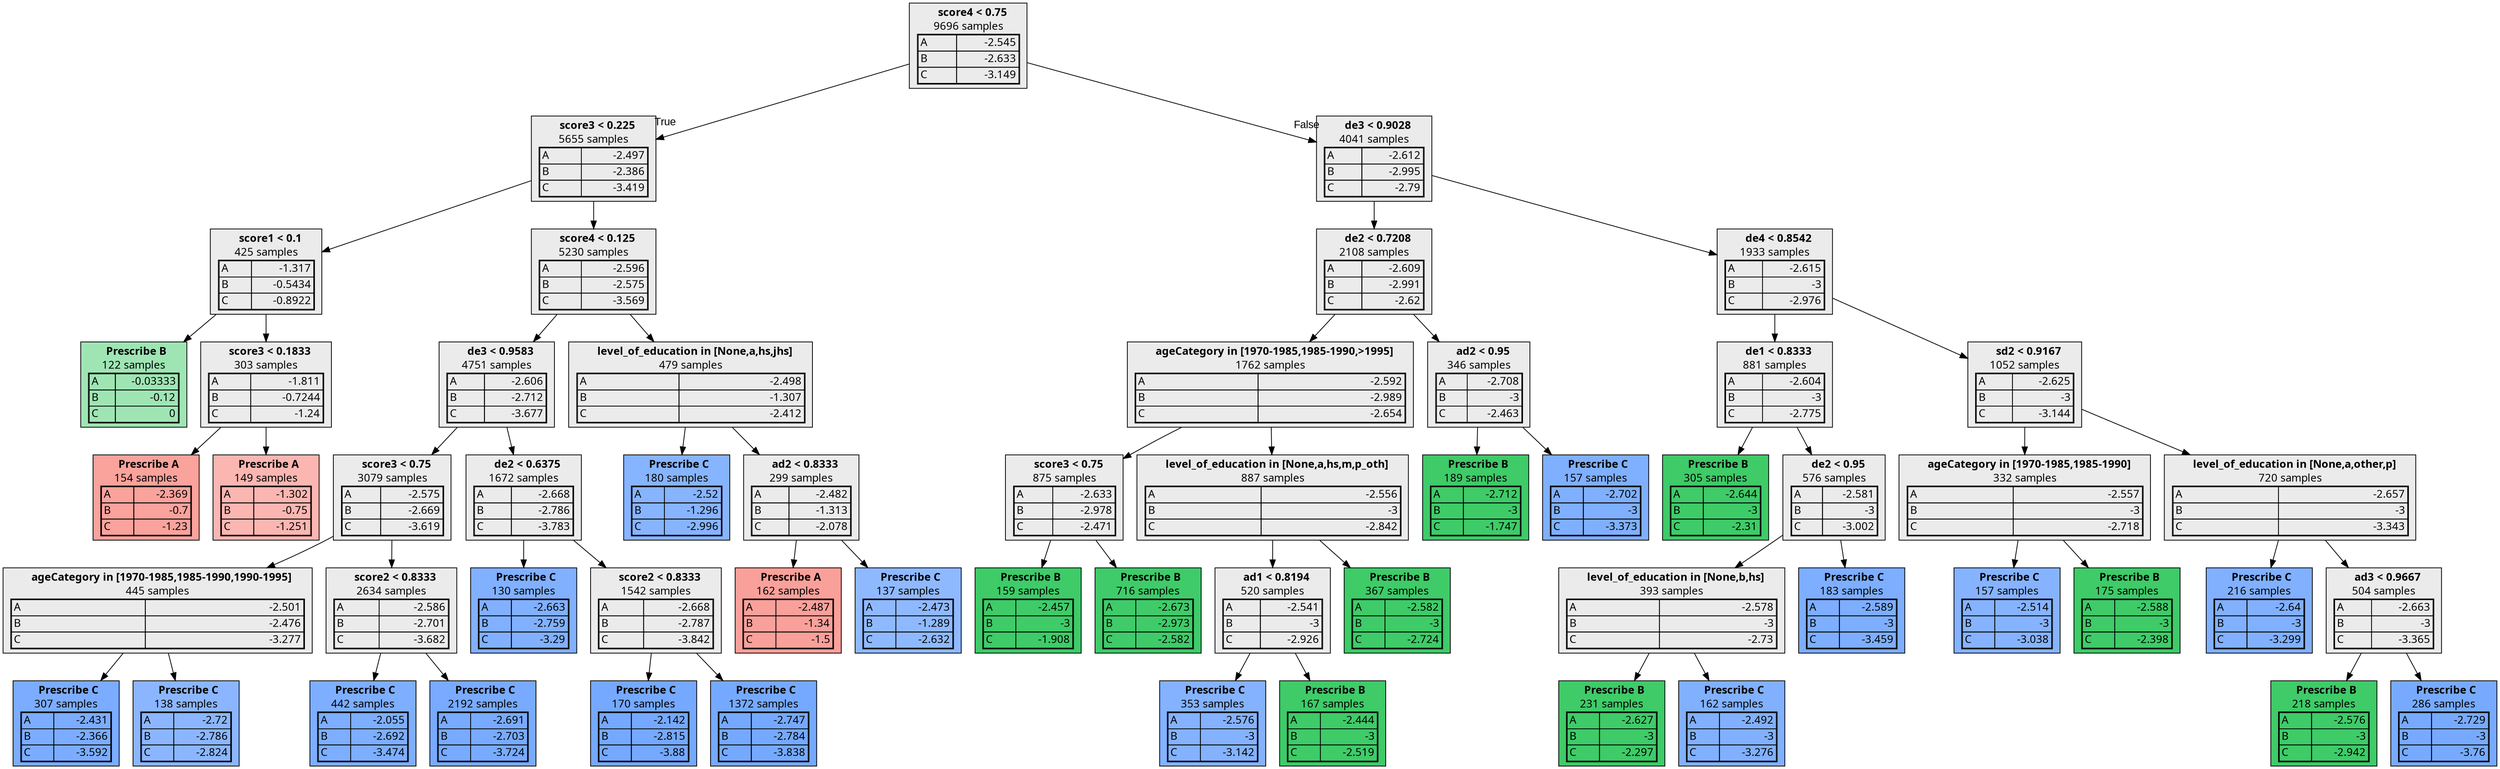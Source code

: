 digraph {
    1 [label=<  <TABLE BORDER="0" CELLPADDING="0">
      <TR>
    <TD>
      <B> score4 &lt; 0.75</B>
    </TD>
  </TR>

    <TR>
      <TD>9696 samples</TD>
    </TR>
    <TR>
  <TD>
    <TABLE CELLSPACING="0">
      
        <TR >
    <TD ALIGN="LEFT">A</TD>
    <TD ALIGN="RIGHT">-2.545</TD>
  </TR>
  <TR >
    <TD ALIGN="LEFT">B</TD>
    <TD ALIGN="RIGHT">-2.633</TD>
  </TR>
  <TR class="highlighted">
    <TD ALIGN="LEFT">C</TD>
    <TD ALIGN="RIGHT">-3.149</TD>
  </TR>

    </TABLE>
  </TD>
</TR>

  </TABLE>
>,fillcolor="#EBEBEB",shape=box,fontname="bold arial",style="filled"];
    1 -> 2 [labeldistance=2.5, labelangle=45, headlabel="True",fontname="arial"];
    1 -> 27 [labeldistance=2.5, labelangle=-45, headlabel="False",fontname="arial"];
    2 [label=<  <TABLE BORDER="0" CELLPADDING="0">
      <TR>
    <TD>
      <B> score3 &lt; 0.225</B>
    </TD>
  </TR>

    <TR>
      <TD>5655 samples</TD>
    </TR>
    <TR>
  <TD>
    <TABLE CELLSPACING="0">
      
        <TR >
    <TD ALIGN="LEFT">A</TD>
    <TD ALIGN="RIGHT">-2.497</TD>
  </TR>
  <TR >
    <TD ALIGN="LEFT">B</TD>
    <TD ALIGN="RIGHT">-2.386</TD>
  </TR>
  <TR class="highlighted">
    <TD ALIGN="LEFT">C</TD>
    <TD ALIGN="RIGHT">-3.419</TD>
  </TR>

    </TABLE>
  </TD>
</TR>

  </TABLE>
>,fillcolor="#EBEBEB",shape=box,fontname="bold arial",style="filled"];
    2 -> 3;
    2 -> 8;
    3 [label=<  <TABLE BORDER="0" CELLPADDING="0">
      <TR>
    <TD>
      <B> score1 &lt; 0.1</B>
    </TD>
  </TR>

    <TR>
      <TD>425 samples</TD>
    </TR>
    <TR>
  <TD>
    <TABLE CELLSPACING="0">
      
        <TR class="highlighted">
    <TD ALIGN="LEFT">A</TD>
    <TD ALIGN="RIGHT">-1.317</TD>
  </TR>
  <TR >
    <TD ALIGN="LEFT">B</TD>
    <TD ALIGN="RIGHT">-0.5434</TD>
  </TR>
  <TR >
    <TD ALIGN="LEFT">C</TD>
    <TD ALIGN="RIGHT">-0.8922</TD>
  </TR>

    </TABLE>
  </TD>
</TR>

  </TABLE>
>,fillcolor="#EBEBEB",shape=box,fontname="bold arial",style="filled"];
    3 -> 4;
    3 -> 5;
    4 [label=<  <TABLE BORDER="0" CELLPADDING="0">
      <TR>
    <TD>
      <B>Prescribe B</B>
    </TD>
  </TR>

    <TR>
      <TD>122 samples</TD>
    </TR>
    <TR>
  <TD>
    <TABLE CELLSPACING="0">
      
        <TR >
    <TD ALIGN="LEFT">A</TD>
    <TD ALIGN="RIGHT">-0.03333</TD>
  </TR>
  <TR class="highlighted">
    <TD ALIGN="LEFT">B</TD>
    <TD ALIGN="RIGHT">-0.12</TD>
  </TR>
  <TR >
    <TD ALIGN="LEFT">C</TD>
    <TD ALIGN="RIGHT">0</TD>
  </TR>

    </TABLE>
  </TD>
</TR>

  </TABLE>
>,fillcolor="#00BA3860",shape=box,fontname="bold arial",style="filled",color=black];
    5 [label=<  <TABLE BORDER="0" CELLPADDING="0">
      <TR>
    <TD>
      <B> score3 &lt; 0.1833</B>
    </TD>
  </TR>

    <TR>
      <TD>303 samples</TD>
    </TR>
    <TR>
  <TD>
    <TABLE CELLSPACING="0">
      
        <TR class="highlighted">
    <TD ALIGN="LEFT">A</TD>
    <TD ALIGN="RIGHT">-1.811</TD>
  </TR>
  <TR >
    <TD ALIGN="LEFT">B</TD>
    <TD ALIGN="RIGHT">-0.7244</TD>
  </TR>
  <TR >
    <TD ALIGN="LEFT">C</TD>
    <TD ALIGN="RIGHT">-1.24</TD>
  </TR>

    </TABLE>
  </TD>
</TR>

  </TABLE>
>,fillcolor="#EBEBEB",shape=box,fontname="bold arial",style="filled"];
    5 -> 6;
    5 -> 7;
    6 [label=<  <TABLE BORDER="0" CELLPADDING="0">
      <TR>
    <TD>
      <B>Prescribe A</B>
    </TD>
  </TR>

    <TR>
      <TD>154 samples</TD>
    </TR>
    <TR>
  <TD>
    <TABLE CELLSPACING="0">
      
        <TR class="highlighted">
    <TD ALIGN="LEFT">A</TD>
    <TD ALIGN="RIGHT">-2.369</TD>
  </TR>
  <TR >
    <TD ALIGN="LEFT">B</TD>
    <TD ALIGN="RIGHT">-0.7</TD>
  </TR>
  <TR >
    <TD ALIGN="LEFT">C</TD>
    <TD ALIGN="RIGHT">-1.23</TD>
  </TR>

    </TABLE>
  </TD>
</TR>

  </TABLE>
>,fillcolor="#F8766Dac",shape=box,fontname="bold arial",style="filled",color=black];
    7 [label=<  <TABLE BORDER="0" CELLPADDING="0">
      <TR>
    <TD>
      <B>Prescribe A</B>
    </TD>
  </TR>

    <TR>
      <TD>149 samples</TD>
    </TR>
    <TR>
  <TD>
    <TABLE CELLSPACING="0">
      
        <TR class="highlighted">
    <TD ALIGN="LEFT">A</TD>
    <TD ALIGN="RIGHT">-1.302</TD>
  </TR>
  <TR >
    <TD ALIGN="LEFT">B</TD>
    <TD ALIGN="RIGHT">-0.75</TD>
  </TR>
  <TR >
    <TD ALIGN="LEFT">C</TD>
    <TD ALIGN="RIGHT">-1.251</TD>
  </TR>

    </TABLE>
  </TD>
</TR>

  </TABLE>
>,fillcolor="#F8766D88",shape=box,fontname="bold arial",style="filled",color=black];
    8 [label=<  <TABLE BORDER="0" CELLPADDING="0">
      <TR>
    <TD>
      <B> score4 &lt; 0.125</B>
    </TD>
  </TR>

    <TR>
      <TD>5230 samples</TD>
    </TR>
    <TR>
  <TD>
    <TABLE CELLSPACING="0">
      
        <TR >
    <TD ALIGN="LEFT">A</TD>
    <TD ALIGN="RIGHT">-2.596</TD>
  </TR>
  <TR >
    <TD ALIGN="LEFT">B</TD>
    <TD ALIGN="RIGHT">-2.575</TD>
  </TR>
  <TR class="highlighted">
    <TD ALIGN="LEFT">C</TD>
    <TD ALIGN="RIGHT">-3.569</TD>
  </TR>

    </TABLE>
  </TD>
</TR>

  </TABLE>
>,fillcolor="#EBEBEB",shape=box,fontname="bold arial",style="filled"];
    8 -> 9;
    8 -> 22;
    9 [label=<  <TABLE BORDER="0" CELLPADDING="0">
      <TR>
    <TD>
      <B> de3 &lt; 0.9583</B>
    </TD>
  </TR>

    <TR>
      <TD>4751 samples</TD>
    </TR>
    <TR>
  <TD>
    <TABLE CELLSPACING="0">
      
        <TR >
    <TD ALIGN="LEFT">A</TD>
    <TD ALIGN="RIGHT">-2.606</TD>
  </TR>
  <TR >
    <TD ALIGN="LEFT">B</TD>
    <TD ALIGN="RIGHT">-2.712</TD>
  </TR>
  <TR class="highlighted">
    <TD ALIGN="LEFT">C</TD>
    <TD ALIGN="RIGHT">-3.677</TD>
  </TR>

    </TABLE>
  </TD>
</TR>

  </TABLE>
>,fillcolor="#EBEBEB",shape=box,fontname="bold arial",style="filled"];
    9 -> 10;
    9 -> 17;
    10 [label=<  <TABLE BORDER="0" CELLPADDING="0">
      <TR>
    <TD>
      <B> score3 &lt; 0.75</B>
    </TD>
  </TR>

    <TR>
      <TD>3079 samples</TD>
    </TR>
    <TR>
  <TD>
    <TABLE CELLSPACING="0">
      
        <TR >
    <TD ALIGN="LEFT">A</TD>
    <TD ALIGN="RIGHT">-2.575</TD>
  </TR>
  <TR >
    <TD ALIGN="LEFT">B</TD>
    <TD ALIGN="RIGHT">-2.669</TD>
  </TR>
  <TR class="highlighted">
    <TD ALIGN="LEFT">C</TD>
    <TD ALIGN="RIGHT">-3.619</TD>
  </TR>

    </TABLE>
  </TD>
</TR>

  </TABLE>
>,fillcolor="#EBEBEB",shape=box,fontname="bold arial",style="filled"];
    10 -> 11;
    10 -> 14;
    11 [label=<  <TABLE BORDER="0" CELLPADDING="0">
      <TR>
    <TD>
      <B> ageCategory in [1970-1985,1985-1990,1990-1995]</B>
    </TD>
  </TR>

    <TR>
      <TD>445 samples</TD>
    </TR>
    <TR>
  <TD>
    <TABLE CELLSPACING="0">
      
        <TR >
    <TD ALIGN="LEFT">A</TD>
    <TD ALIGN="RIGHT">-2.501</TD>
  </TR>
  <TR >
    <TD ALIGN="LEFT">B</TD>
    <TD ALIGN="RIGHT">-2.476</TD>
  </TR>
  <TR class="highlighted">
    <TD ALIGN="LEFT">C</TD>
    <TD ALIGN="RIGHT">-3.277</TD>
  </TR>

    </TABLE>
  </TD>
</TR>

  </TABLE>
>,fillcolor="#EBEBEB",shape=box,fontname="bold arial",style="filled"];
    11 -> 12;
    11 -> 13;
    12 [label=<  <TABLE BORDER="0" CELLPADDING="0">
      <TR>
    <TD>
      <B>Prescribe C</B>
    </TD>
  </TR>

    <TR>
      <TD>307 samples</TD>
    </TR>
    <TR>
  <TD>
    <TABLE CELLSPACING="0">
      
        <TR >
    <TD ALIGN="LEFT">A</TD>
    <TD ALIGN="RIGHT">-2.431</TD>
  </TR>
  <TR >
    <TD ALIGN="LEFT">B</TD>
    <TD ALIGN="RIGHT">-2.366</TD>
  </TR>
  <TR class="highlighted">
    <TD ALIGN="LEFT">C</TD>
    <TD ALIGN="RIGHT">-3.592</TD>
  </TR>

    </TABLE>
  </TD>
</TR>

  </TABLE>
>,fillcolor="#619CFFd5",shape=box,fontname="bold arial",style="filled",color=black];
    13 [label=<  <TABLE BORDER="0" CELLPADDING="0">
      <TR>
    <TD>
      <B>Prescribe C</B>
    </TD>
  </TR>

    <TR>
      <TD>138 samples</TD>
    </TR>
    <TR>
  <TD>
    <TABLE CELLSPACING="0">
      
        <TR >
    <TD ALIGN="LEFT">A</TD>
    <TD ALIGN="RIGHT">-2.72</TD>
  </TR>
  <TR >
    <TD ALIGN="LEFT">B</TD>
    <TD ALIGN="RIGHT">-2.786</TD>
  </TR>
  <TR class="highlighted">
    <TD ALIGN="LEFT">C</TD>
    <TD ALIGN="RIGHT">-2.824</TD>
  </TR>

    </TABLE>
  </TD>
</TR>

  </TABLE>
>,fillcolor="#619CFFbb",shape=box,fontname="bold arial",style="filled",color=black];
    14 [label=<  <TABLE BORDER="0" CELLPADDING="0">
      <TR>
    <TD>
      <B> score2 &lt; 0.8333</B>
    </TD>
  </TR>

    <TR>
      <TD>2634 samples</TD>
    </TR>
    <TR>
  <TD>
    <TABLE CELLSPACING="0">
      
        <TR >
    <TD ALIGN="LEFT">A</TD>
    <TD ALIGN="RIGHT">-2.586</TD>
  </TR>
  <TR >
    <TD ALIGN="LEFT">B</TD>
    <TD ALIGN="RIGHT">-2.701</TD>
  </TR>
  <TR class="highlighted">
    <TD ALIGN="LEFT">C</TD>
    <TD ALIGN="RIGHT">-3.682</TD>
  </TR>

    </TABLE>
  </TD>
</TR>

  </TABLE>
>,fillcolor="#EBEBEB",shape=box,fontname="bold arial",style="filled"];
    14 -> 15;
    14 -> 16;
    15 [label=<  <TABLE BORDER="0" CELLPADDING="0">
      <TR>
    <TD>
      <B>Prescribe C</B>
    </TD>
  </TR>

    <TR>
      <TD>442 samples</TD>
    </TR>
    <TR>
  <TD>
    <TABLE CELLSPACING="0">
      
        <TR >
    <TD ALIGN="LEFT">A</TD>
    <TD ALIGN="RIGHT">-2.055</TD>
  </TR>
  <TR >
    <TD ALIGN="LEFT">B</TD>
    <TD ALIGN="RIGHT">-2.692</TD>
  </TR>
  <TR class="highlighted">
    <TD ALIGN="LEFT">C</TD>
    <TD ALIGN="RIGHT">-3.474</TD>
  </TR>

    </TABLE>
  </TD>
</TR>

  </TABLE>
>,fillcolor="#619CFFd1",shape=box,fontname="bold arial",style="filled",color=black];
    16 [label=<  <TABLE BORDER="0" CELLPADDING="0">
      <TR>
    <TD>
      <B>Prescribe C</B>
    </TD>
  </TR>

    <TR>
      <TD>2192 samples</TD>
    </TR>
    <TR>
  <TD>
    <TABLE CELLSPACING="0">
      
        <TR >
    <TD ALIGN="LEFT">A</TD>
    <TD ALIGN="RIGHT">-2.691</TD>
  </TR>
  <TR >
    <TD ALIGN="LEFT">B</TD>
    <TD ALIGN="RIGHT">-2.703</TD>
  </TR>
  <TR class="highlighted">
    <TD ALIGN="LEFT">C</TD>
    <TD ALIGN="RIGHT">-3.724</TD>
  </TR>

    </TABLE>
  </TD>
</TR>

  </TABLE>
>,fillcolor="#619CFFda",shape=box,fontname="bold arial",style="filled",color=black];
    17 [label=<  <TABLE BORDER="0" CELLPADDING="0">
      <TR>
    <TD>
      <B> de2 &lt; 0.6375</B>
    </TD>
  </TR>

    <TR>
      <TD>1672 samples</TD>
    </TR>
    <TR>
  <TD>
    <TABLE CELLSPACING="0">
      
        <TR >
    <TD ALIGN="LEFT">A</TD>
    <TD ALIGN="RIGHT">-2.668</TD>
  </TR>
  <TR >
    <TD ALIGN="LEFT">B</TD>
    <TD ALIGN="RIGHT">-2.786</TD>
  </TR>
  <TR class="highlighted">
    <TD ALIGN="LEFT">C</TD>
    <TD ALIGN="RIGHT">-3.783</TD>
  </TR>

    </TABLE>
  </TD>
</TR>

  </TABLE>
>,fillcolor="#EBEBEB",shape=box,fontname="bold arial",style="filled"];
    17 -> 18;
    17 -> 19;
    18 [label=<  <TABLE BORDER="0" CELLPADDING="0">
      <TR>
    <TD>
      <B>Prescribe C</B>
    </TD>
  </TR>

    <TR>
      <TD>130 samples</TD>
    </TR>
    <TR>
  <TD>
    <TABLE CELLSPACING="0">
      
        <TR >
    <TD ALIGN="LEFT">A</TD>
    <TD ALIGN="RIGHT">-2.663</TD>
  </TR>
  <TR >
    <TD ALIGN="LEFT">B</TD>
    <TD ALIGN="RIGHT">-2.759</TD>
  </TR>
  <TR class="highlighted">
    <TD ALIGN="LEFT">C</TD>
    <TD ALIGN="RIGHT">-3.29</TD>
  </TR>

    </TABLE>
  </TD>
</TR>

  </TABLE>
>,fillcolor="#619CFFcb",shape=box,fontname="bold arial",style="filled",color=black];
    19 [label=<  <TABLE BORDER="0" CELLPADDING="0">
      <TR>
    <TD>
      <B> score2 &lt; 0.8333</B>
    </TD>
  </TR>

    <TR>
      <TD>1542 samples</TD>
    </TR>
    <TR>
  <TD>
    <TABLE CELLSPACING="0">
      
        <TR >
    <TD ALIGN="LEFT">A</TD>
    <TD ALIGN="RIGHT">-2.668</TD>
  </TR>
  <TR >
    <TD ALIGN="LEFT">B</TD>
    <TD ALIGN="RIGHT">-2.787</TD>
  </TR>
  <TR class="highlighted">
    <TD ALIGN="LEFT">C</TD>
    <TD ALIGN="RIGHT">-3.842</TD>
  </TR>

    </TABLE>
  </TD>
</TR>

  </TABLE>
>,fillcolor="#EBEBEB",shape=box,fontname="bold arial",style="filled"];
    19 -> 20;
    19 -> 21;
    20 [label=<  <TABLE BORDER="0" CELLPADDING="0">
      <TR>
    <TD>
      <B>Prescribe C</B>
    </TD>
  </TR>

    <TR>
      <TD>170 samples</TD>
    </TR>
    <TR>
  <TD>
    <TABLE CELLSPACING="0">
      
        <TR >
    <TD ALIGN="LEFT">A</TD>
    <TD ALIGN="RIGHT">-2.142</TD>
  </TR>
  <TR >
    <TD ALIGN="LEFT">B</TD>
    <TD ALIGN="RIGHT">-2.815</TD>
  </TR>
  <TR class="highlighted">
    <TD ALIGN="LEFT">C</TD>
    <TD ALIGN="RIGHT">-3.88</TD>
  </TR>

    </TABLE>
  </TD>
</TR>

  </TABLE>
>,fillcolor="#619CFFdf",shape=box,fontname="bold arial",style="filled",color=black];
    21 [label=<  <TABLE BORDER="0" CELLPADDING="0">
      <TR>
    <TD>
      <B>Prescribe C</B>
    </TD>
  </TR>

    <TR>
      <TD>1372 samples</TD>
    </TR>
    <TR>
  <TD>
    <TABLE CELLSPACING="0">
      
        <TR >
    <TD ALIGN="LEFT">A</TD>
    <TD ALIGN="RIGHT">-2.747</TD>
  </TR>
  <TR >
    <TD ALIGN="LEFT">B</TD>
    <TD ALIGN="RIGHT">-2.784</TD>
  </TR>
  <TR class="highlighted">
    <TD ALIGN="LEFT">C</TD>
    <TD ALIGN="RIGHT">-3.838</TD>
  </TR>

    </TABLE>
  </TD>
</TR>

  </TABLE>
>,fillcolor="#619CFFde",shape=box,fontname="bold arial",style="filled",color=black];
    22 [label=<  <TABLE BORDER="0" CELLPADDING="0">
      <TR>
    <TD>
      <B> level_of_education in [None,a,hs,jhs]</B>
    </TD>
  </TR>

    <TR>
      <TD>479 samples</TD>
    </TR>
    <TR>
  <TD>
    <TABLE CELLSPACING="0">
      
        <TR class="highlighted">
    <TD ALIGN="LEFT">A</TD>
    <TD ALIGN="RIGHT">-2.498</TD>
  </TR>
  <TR >
    <TD ALIGN="LEFT">B</TD>
    <TD ALIGN="RIGHT">-1.307</TD>
  </TR>
  <TR >
    <TD ALIGN="LEFT">C</TD>
    <TD ALIGN="RIGHT">-2.412</TD>
  </TR>

    </TABLE>
  </TD>
</TR>

  </TABLE>
>,fillcolor="#EBEBEB",shape=box,fontname="bold arial",style="filled"];
    22 -> 23;
    22 -> 24;
    23 [label=<  <TABLE BORDER="0" CELLPADDING="0">
      <TR>
    <TD>
      <B>Prescribe C</B>
    </TD>
  </TR>

    <TR>
      <TD>180 samples</TD>
    </TR>
    <TR>
  <TD>
    <TABLE CELLSPACING="0">
      
        <TR >
    <TD ALIGN="LEFT">A</TD>
    <TD ALIGN="RIGHT">-2.52</TD>
  </TR>
  <TR >
    <TD ALIGN="LEFT">B</TD>
    <TD ALIGN="RIGHT">-1.296</TD>
  </TR>
  <TR class="highlighted">
    <TD ALIGN="LEFT">C</TD>
    <TD ALIGN="RIGHT">-2.996</TD>
  </TR>

    </TABLE>
  </TD>
</TR>

  </TABLE>
>,fillcolor="#619CFFc1",shape=box,fontname="bold arial",style="filled",color=black];
    24 [label=<  <TABLE BORDER="0" CELLPADDING="0">
      <TR>
    <TD>
      <B> ad2 &lt; 0.8333</B>
    </TD>
  </TR>

    <TR>
      <TD>299 samples</TD>
    </TR>
    <TR>
  <TD>
    <TABLE CELLSPACING="0">
      
        <TR class="highlighted">
    <TD ALIGN="LEFT">A</TD>
    <TD ALIGN="RIGHT">-2.482</TD>
  </TR>
  <TR >
    <TD ALIGN="LEFT">B</TD>
    <TD ALIGN="RIGHT">-1.313</TD>
  </TR>
  <TR >
    <TD ALIGN="LEFT">C</TD>
    <TD ALIGN="RIGHT">-2.078</TD>
  </TR>

    </TABLE>
  </TD>
</TR>

  </TABLE>
>,fillcolor="#EBEBEB",shape=box,fontname="bold arial",style="filled"];
    24 -> 25;
    24 -> 26;
    25 [label=<  <TABLE BORDER="0" CELLPADDING="0">
      <TR>
    <TD>
      <B>Prescribe A</B>
    </TD>
  </TR>

    <TR>
      <TD>162 samples</TD>
    </TR>
    <TR>
  <TD>
    <TABLE CELLSPACING="0">
      
        <TR class="highlighted">
    <TD ALIGN="LEFT">A</TD>
    <TD ALIGN="RIGHT">-2.487</TD>
  </TR>
  <TR >
    <TD ALIGN="LEFT">B</TD>
    <TD ALIGN="RIGHT">-1.34</TD>
  </TR>
  <TR >
    <TD ALIGN="LEFT">C</TD>
    <TD ALIGN="RIGHT">-1.5</TD>
  </TR>

    </TABLE>
  </TD>
</TR>

  </TABLE>
>,fillcolor="#F8766Db0",shape=box,fontname="bold arial",style="filled",color=black];
    26 [label=<  <TABLE BORDER="0" CELLPADDING="0">
      <TR>
    <TD>
      <B>Prescribe C</B>
    </TD>
  </TR>

    <TR>
      <TD>137 samples</TD>
    </TR>
    <TR>
  <TD>
    <TABLE CELLSPACING="0">
      
        <TR >
    <TD ALIGN="LEFT">A</TD>
    <TD ALIGN="RIGHT">-2.473</TD>
  </TR>
  <TR >
    <TD ALIGN="LEFT">B</TD>
    <TD ALIGN="RIGHT">-1.289</TD>
  </TR>
  <TR class="highlighted">
    <TD ALIGN="LEFT">C</TD>
    <TD ALIGN="RIGHT">-2.632</TD>
  </TR>

    </TABLE>
  </TD>
</TR>

  </TABLE>
>,fillcolor="#619CFFb5",shape=box,fontname="bold arial",style="filled",color=black];
    27 [label=<  <TABLE BORDER="0" CELLPADDING="0">
      <TR>
    <TD>
      <B> de3 &lt; 0.9028</B>
    </TD>
  </TR>

    <TR>
      <TD>4041 samples</TD>
    </TR>
    <TR>
  <TD>
    <TABLE CELLSPACING="0">
      
        <TR >
    <TD ALIGN="LEFT">A</TD>
    <TD ALIGN="RIGHT">-2.612</TD>
  </TR>
  <TR class="highlighted">
    <TD ALIGN="LEFT">B</TD>
    <TD ALIGN="RIGHT">-2.995</TD>
  </TR>
  <TR >
    <TD ALIGN="LEFT">C</TD>
    <TD ALIGN="RIGHT">-2.79</TD>
  </TR>

    </TABLE>
  </TD>
</TR>

  </TABLE>
>,fillcolor="#EBEBEB",shape=box,fontname="bold arial",style="filled"];
    27 -> 28;
    27 -> 41;
    28 [label=<  <TABLE BORDER="0" CELLPADDING="0">
      <TR>
    <TD>
      <B> de2 &lt; 0.7208</B>
    </TD>
  </TR>

    <TR>
      <TD>2108 samples</TD>
    </TR>
    <TR>
  <TD>
    <TABLE CELLSPACING="0">
      
        <TR >
    <TD ALIGN="LEFT">A</TD>
    <TD ALIGN="RIGHT">-2.609</TD>
  </TR>
  <TR class="highlighted">
    <TD ALIGN="LEFT">B</TD>
    <TD ALIGN="RIGHT">-2.991</TD>
  </TR>
  <TR >
    <TD ALIGN="LEFT">C</TD>
    <TD ALIGN="RIGHT">-2.62</TD>
  </TR>

    </TABLE>
  </TD>
</TR>

  </TABLE>
>,fillcolor="#EBEBEB",shape=box,fontname="bold arial",style="filled"];
    28 -> 29;
    28 -> 38;
    29 [label=<  <TABLE BORDER="0" CELLPADDING="0">
      <TR>
    <TD>
      <B> ageCategory in [1970-1985,1985-1990,&gt;1995]</B>
    </TD>
  </TR>

    <TR>
      <TD>1762 samples</TD>
    </TR>
    <TR>
  <TD>
    <TABLE CELLSPACING="0">
      
        <TR >
    <TD ALIGN="LEFT">A</TD>
    <TD ALIGN="RIGHT">-2.592</TD>
  </TR>
  <TR class="highlighted">
    <TD ALIGN="LEFT">B</TD>
    <TD ALIGN="RIGHT">-2.989</TD>
  </TR>
  <TR >
    <TD ALIGN="LEFT">C</TD>
    <TD ALIGN="RIGHT">-2.654</TD>
  </TR>

    </TABLE>
  </TD>
</TR>

  </TABLE>
>,fillcolor="#EBEBEB",shape=box,fontname="bold arial",style="filled"];
    29 -> 30;
    29 -> 33;
    30 [label=<  <TABLE BORDER="0" CELLPADDING="0">
      <TR>
    <TD>
      <B> score3 &lt; 0.75</B>
    </TD>
  </TR>

    <TR>
      <TD>875 samples</TD>
    </TR>
    <TR>
  <TD>
    <TABLE CELLSPACING="0">
      
        <TR >
    <TD ALIGN="LEFT">A</TD>
    <TD ALIGN="RIGHT">-2.633</TD>
  </TR>
  <TR class="highlighted">
    <TD ALIGN="LEFT">B</TD>
    <TD ALIGN="RIGHT">-2.978</TD>
  </TR>
  <TR >
    <TD ALIGN="LEFT">C</TD>
    <TD ALIGN="RIGHT">-2.471</TD>
  </TR>

    </TABLE>
  </TD>
</TR>

  </TABLE>
>,fillcolor="#EBEBEB",shape=box,fontname="bold arial",style="filled"];
    30 -> 31;
    30 -> 32;
    31 [label=<  <TABLE BORDER="0" CELLPADDING="0">
      <TR>
    <TD>
      <B>Prescribe B</B>
    </TD>
  </TR>

    <TR>
      <TD>159 samples</TD>
    </TR>
    <TR>
  <TD>
    <TABLE CELLSPACING="0">
      
        <TR >
    <TD ALIGN="LEFT">A</TD>
    <TD ALIGN="RIGHT">-2.457</TD>
  </TR>
  <TR class="highlighted">
    <TD ALIGN="LEFT">B</TD>
    <TD ALIGN="RIGHT">-3</TD>
  </TR>
  <TR >
    <TD ALIGN="LEFT">C</TD>
    <TD ALIGN="RIGHT">-1.908</TD>
  </TR>

    </TABLE>
  </TD>
</TR>

  </TABLE>
>,fillcolor="#00BA38c1",shape=box,fontname="bold arial",style="filled",color=black];
    32 [label=<  <TABLE BORDER="0" CELLPADDING="0">
      <TR>
    <TD>
      <B>Prescribe B</B>
    </TD>
  </TR>

    <TR>
      <TD>716 samples</TD>
    </TR>
    <TR>
  <TD>
    <TABLE CELLSPACING="0">
      
        <TR >
    <TD ALIGN="LEFT">A</TD>
    <TD ALIGN="RIGHT">-2.673</TD>
  </TR>
  <TR class="highlighted">
    <TD ALIGN="LEFT">B</TD>
    <TD ALIGN="RIGHT">-2.973</TD>
  </TR>
  <TR >
    <TD ALIGN="LEFT">C</TD>
    <TD ALIGN="RIGHT">-2.582</TD>
  </TR>

    </TABLE>
  </TD>
</TR>

  </TABLE>
>,fillcolor="#00BA38c0",shape=box,fontname="bold arial",style="filled",color=black];
    33 [label=<  <TABLE BORDER="0" CELLPADDING="0">
      <TR>
    <TD>
      <B> level_of_education in [None,a,hs,m,p_oth]</B>
    </TD>
  </TR>

    <TR>
      <TD>887 samples</TD>
    </TR>
    <TR>
  <TD>
    <TABLE CELLSPACING="0">
      
        <TR >
    <TD ALIGN="LEFT">A</TD>
    <TD ALIGN="RIGHT">-2.556</TD>
  </TR>
  <TR class="highlighted">
    <TD ALIGN="LEFT">B</TD>
    <TD ALIGN="RIGHT">-3</TD>
  </TR>
  <TR >
    <TD ALIGN="LEFT">C</TD>
    <TD ALIGN="RIGHT">-2.842</TD>
  </TR>

    </TABLE>
  </TD>
</TR>

  </TABLE>
>,fillcolor="#EBEBEB",shape=box,fontname="bold arial",style="filled"];
    33 -> 34;
    33 -> 37;
    34 [label=<  <TABLE BORDER="0" CELLPADDING="0">
      <TR>
    <TD>
      <B> ad1 &lt; 0.8194</B>
    </TD>
  </TR>

    <TR>
      <TD>520 samples</TD>
    </TR>
    <TR>
  <TD>
    <TABLE CELLSPACING="0">
      
        <TR >
    <TD ALIGN="LEFT">A</TD>
    <TD ALIGN="RIGHT">-2.541</TD>
  </TR>
  <TR class="highlighted">
    <TD ALIGN="LEFT">B</TD>
    <TD ALIGN="RIGHT">-3</TD>
  </TR>
  <TR >
    <TD ALIGN="LEFT">C</TD>
    <TD ALIGN="RIGHT">-2.926</TD>
  </TR>

    </TABLE>
  </TD>
</TR>

  </TABLE>
>,fillcolor="#EBEBEB",shape=box,fontname="bold arial",style="filled"];
    34 -> 35;
    34 -> 36;
    35 [label=<  <TABLE BORDER="0" CELLPADDING="0">
      <TR>
    <TD>
      <B>Prescribe C</B>
    </TD>
  </TR>

    <TR>
      <TD>353 samples</TD>
    </TR>
    <TR>
  <TD>
    <TABLE CELLSPACING="0">
      
        <TR >
    <TD ALIGN="LEFT">A</TD>
    <TD ALIGN="RIGHT">-2.576</TD>
  </TR>
  <TR >
    <TD ALIGN="LEFT">B</TD>
    <TD ALIGN="RIGHT">-3</TD>
  </TR>
  <TR class="highlighted">
    <TD ALIGN="LEFT">C</TD>
    <TD ALIGN="RIGHT">-3.142</TD>
  </TR>

    </TABLE>
  </TD>
</TR>

  </TABLE>
>,fillcolor="#619CFFc6",shape=box,fontname="bold arial",style="filled",color=black];
    36 [label=<  <TABLE BORDER="0" CELLPADDING="0">
      <TR>
    <TD>
      <B>Prescribe B</B>
    </TD>
  </TR>

    <TR>
      <TD>167 samples</TD>
    </TR>
    <TR>
  <TD>
    <TABLE CELLSPACING="0">
      
        <TR >
    <TD ALIGN="LEFT">A</TD>
    <TD ALIGN="RIGHT">-2.444</TD>
  </TR>
  <TR class="highlighted">
    <TD ALIGN="LEFT">B</TD>
    <TD ALIGN="RIGHT">-3</TD>
  </TR>
  <TR >
    <TD ALIGN="LEFT">C</TD>
    <TD ALIGN="RIGHT">-2.519</TD>
  </TR>

    </TABLE>
  </TD>
</TR>

  </TABLE>
>,fillcolor="#00BA38c1",shape=box,fontname="bold arial",style="filled",color=black];
    37 [label=<  <TABLE BORDER="0" CELLPADDING="0">
      <TR>
    <TD>
      <B>Prescribe B</B>
    </TD>
  </TR>

    <TR>
      <TD>367 samples</TD>
    </TR>
    <TR>
  <TD>
    <TABLE CELLSPACING="0">
      
        <TR >
    <TD ALIGN="LEFT">A</TD>
    <TD ALIGN="RIGHT">-2.582</TD>
  </TR>
  <TR class="highlighted">
    <TD ALIGN="LEFT">B</TD>
    <TD ALIGN="RIGHT">-3</TD>
  </TR>
  <TR >
    <TD ALIGN="LEFT">C</TD>
    <TD ALIGN="RIGHT">-2.724</TD>
  </TR>

    </TABLE>
  </TD>
</TR>

  </TABLE>
>,fillcolor="#00BA38c1",shape=box,fontname="bold arial",style="filled",color=black];
    38 [label=<  <TABLE BORDER="0" CELLPADDING="0">
      <TR>
    <TD>
      <B> ad2 &lt; 0.95</B>
    </TD>
  </TR>

    <TR>
      <TD>346 samples</TD>
    </TR>
    <TR>
  <TD>
    <TABLE CELLSPACING="0">
      
        <TR >
    <TD ALIGN="LEFT">A</TD>
    <TD ALIGN="RIGHT">-2.708</TD>
  </TR>
  <TR class="highlighted">
    <TD ALIGN="LEFT">B</TD>
    <TD ALIGN="RIGHT">-3</TD>
  </TR>
  <TR >
    <TD ALIGN="LEFT">C</TD>
    <TD ALIGN="RIGHT">-2.463</TD>
  </TR>

    </TABLE>
  </TD>
</TR>

  </TABLE>
>,fillcolor="#EBEBEB",shape=box,fontname="bold arial",style="filled"];
    38 -> 39;
    38 -> 40;
    39 [label=<  <TABLE BORDER="0" CELLPADDING="0">
      <TR>
    <TD>
      <B>Prescribe B</B>
    </TD>
  </TR>

    <TR>
      <TD>189 samples</TD>
    </TR>
    <TR>
  <TD>
    <TABLE CELLSPACING="0">
      
        <TR >
    <TD ALIGN="LEFT">A</TD>
    <TD ALIGN="RIGHT">-2.712</TD>
  </TR>
  <TR class="highlighted">
    <TD ALIGN="LEFT">B</TD>
    <TD ALIGN="RIGHT">-3</TD>
  </TR>
  <TR >
    <TD ALIGN="LEFT">C</TD>
    <TD ALIGN="RIGHT">-1.747</TD>
  </TR>

    </TABLE>
  </TD>
</TR>

  </TABLE>
>,fillcolor="#00BA38c1",shape=box,fontname="bold arial",style="filled",color=black];
    40 [label=<  <TABLE BORDER="0" CELLPADDING="0">
      <TR>
    <TD>
      <B>Prescribe C</B>
    </TD>
  </TR>

    <TR>
      <TD>157 samples</TD>
    </TR>
    <TR>
  <TD>
    <TABLE CELLSPACING="0">
      
        <TR >
    <TD ALIGN="LEFT">A</TD>
    <TD ALIGN="RIGHT">-2.702</TD>
  </TR>
  <TR >
    <TD ALIGN="LEFT">B</TD>
    <TD ALIGN="RIGHT">-3</TD>
  </TR>
  <TR class="highlighted">
    <TD ALIGN="LEFT">C</TD>
    <TD ALIGN="RIGHT">-3.373</TD>
  </TR>

    </TABLE>
  </TD>
</TR>

  </TABLE>
>,fillcolor="#619CFFce",shape=box,fontname="bold arial",style="filled",color=black];
    41 [label=<  <TABLE BORDER="0" CELLPADDING="0">
      <TR>
    <TD>
      <B> de4 &lt; 0.8542</B>
    </TD>
  </TR>

    <TR>
      <TD>1933 samples</TD>
    </TR>
    <TR>
  <TD>
    <TABLE CELLSPACING="0">
      
        <TR >
    <TD ALIGN="LEFT">A</TD>
    <TD ALIGN="RIGHT">-2.615</TD>
  </TR>
  <TR class="highlighted">
    <TD ALIGN="LEFT">B</TD>
    <TD ALIGN="RIGHT">-3</TD>
  </TR>
  <TR >
    <TD ALIGN="LEFT">C</TD>
    <TD ALIGN="RIGHT">-2.976</TD>
  </TR>

    </TABLE>
  </TD>
</TR>

  </TABLE>
>,fillcolor="#EBEBEB",shape=box,fontname="bold arial",style="filled"];
    41 -> 42;
    41 -> 49;
    42 [label=<  <TABLE BORDER="0" CELLPADDING="0">
      <TR>
    <TD>
      <B> de1 &lt; 0.8333</B>
    </TD>
  </TR>

    <TR>
      <TD>881 samples</TD>
    </TR>
    <TR>
  <TD>
    <TABLE CELLSPACING="0">
      
        <TR >
    <TD ALIGN="LEFT">A</TD>
    <TD ALIGN="RIGHT">-2.604</TD>
  </TR>
  <TR class="highlighted">
    <TD ALIGN="LEFT">B</TD>
    <TD ALIGN="RIGHT">-3</TD>
  </TR>
  <TR >
    <TD ALIGN="LEFT">C</TD>
    <TD ALIGN="RIGHT">-2.775</TD>
  </TR>

    </TABLE>
  </TD>
</TR>

  </TABLE>
>,fillcolor="#EBEBEB",shape=box,fontname="bold arial",style="filled"];
    42 -> 43;
    42 -> 44;
    43 [label=<  <TABLE BORDER="0" CELLPADDING="0">
      <TR>
    <TD>
      <B>Prescribe B</B>
    </TD>
  </TR>

    <TR>
      <TD>305 samples</TD>
    </TR>
    <TR>
  <TD>
    <TABLE CELLSPACING="0">
      
        <TR >
    <TD ALIGN="LEFT">A</TD>
    <TD ALIGN="RIGHT">-2.644</TD>
  </TR>
  <TR class="highlighted">
    <TD ALIGN="LEFT">B</TD>
    <TD ALIGN="RIGHT">-3</TD>
  </TR>
  <TR >
    <TD ALIGN="LEFT">C</TD>
    <TD ALIGN="RIGHT">-2.31</TD>
  </TR>

    </TABLE>
  </TD>
</TR>

  </TABLE>
>,fillcolor="#00BA38c1",shape=box,fontname="bold arial",style="filled",color=black];
    44 [label=<  <TABLE BORDER="0" CELLPADDING="0">
      <TR>
    <TD>
      <B> de2 &lt; 0.95</B>
    </TD>
  </TR>

    <TR>
      <TD>576 samples</TD>
    </TR>
    <TR>
  <TD>
    <TABLE CELLSPACING="0">
      
        <TR >
    <TD ALIGN="LEFT">A</TD>
    <TD ALIGN="RIGHT">-2.581</TD>
  </TR>
  <TR >
    <TD ALIGN="LEFT">B</TD>
    <TD ALIGN="RIGHT">-3</TD>
  </TR>
  <TR class="highlighted">
    <TD ALIGN="LEFT">C</TD>
    <TD ALIGN="RIGHT">-3.002</TD>
  </TR>

    </TABLE>
  </TD>
</TR>

  </TABLE>
>,fillcolor="#EBEBEB",shape=box,fontname="bold arial",style="filled"];
    44 -> 45;
    44 -> 48;
    45 [label=<  <TABLE BORDER="0" CELLPADDING="0">
      <TR>
    <TD>
      <B> level_of_education in [None,b,hs]</B>
    </TD>
  </TR>

    <TR>
      <TD>393 samples</TD>
    </TR>
    <TR>
  <TD>
    <TABLE CELLSPACING="0">
      
        <TR >
    <TD ALIGN="LEFT">A</TD>
    <TD ALIGN="RIGHT">-2.578</TD>
  </TR>
  <TR class="highlighted">
    <TD ALIGN="LEFT">B</TD>
    <TD ALIGN="RIGHT">-3</TD>
  </TR>
  <TR >
    <TD ALIGN="LEFT">C</TD>
    <TD ALIGN="RIGHT">-2.73</TD>
  </TR>

    </TABLE>
  </TD>
</TR>

  </TABLE>
>,fillcolor="#EBEBEB",shape=box,fontname="bold arial",style="filled"];
    45 -> 46;
    45 -> 47;
    46 [label=<  <TABLE BORDER="0" CELLPADDING="0">
      <TR>
    <TD>
      <B>Prescribe B</B>
    </TD>
  </TR>

    <TR>
      <TD>231 samples</TD>
    </TR>
    <TR>
  <TD>
    <TABLE CELLSPACING="0">
      
        <TR >
    <TD ALIGN="LEFT">A</TD>
    <TD ALIGN="RIGHT">-2.627</TD>
  </TR>
  <TR class="highlighted">
    <TD ALIGN="LEFT">B</TD>
    <TD ALIGN="RIGHT">-3</TD>
  </TR>
  <TR >
    <TD ALIGN="LEFT">C</TD>
    <TD ALIGN="RIGHT">-2.297</TD>
  </TR>

    </TABLE>
  </TD>
</TR>

  </TABLE>
>,fillcolor="#00BA38c1",shape=box,fontname="bold arial",style="filled",color=black];
    47 [label=<  <TABLE BORDER="0" CELLPADDING="0">
      <TR>
    <TD>
      <B>Prescribe C</B>
    </TD>
  </TR>

    <TR>
      <TD>162 samples</TD>
    </TR>
    <TR>
  <TD>
    <TABLE CELLSPACING="0">
      
        <TR >
    <TD ALIGN="LEFT">A</TD>
    <TD ALIGN="RIGHT">-2.492</TD>
  </TR>
  <TR >
    <TD ALIGN="LEFT">B</TD>
    <TD ALIGN="RIGHT">-3</TD>
  </TR>
  <TR class="highlighted">
    <TD ALIGN="LEFT">C</TD>
    <TD ALIGN="RIGHT">-3.276</TD>
  </TR>

    </TABLE>
  </TD>
</TR>

  </TABLE>
>,fillcolor="#619CFFcb",shape=box,fontname="bold arial",style="filled",color=black];
    48 [label=<  <TABLE BORDER="0" CELLPADDING="0">
      <TR>
    <TD>
      <B>Prescribe C</B>
    </TD>
  </TR>

    <TR>
      <TD>183 samples</TD>
    </TR>
    <TR>
  <TD>
    <TABLE CELLSPACING="0">
      
        <TR >
    <TD ALIGN="LEFT">A</TD>
    <TD ALIGN="RIGHT">-2.589</TD>
  </TR>
  <TR >
    <TD ALIGN="LEFT">B</TD>
    <TD ALIGN="RIGHT">-3</TD>
  </TR>
  <TR class="highlighted">
    <TD ALIGN="LEFT">C</TD>
    <TD ALIGN="RIGHT">-3.459</TD>
  </TR>

    </TABLE>
  </TD>
</TR>

  </TABLE>
>,fillcolor="#619CFFd1",shape=box,fontname="bold arial",style="filled",color=black];
    49 [label=<  <TABLE BORDER="0" CELLPADDING="0">
      <TR>
    <TD>
      <B> sd2 &lt; 0.9167</B>
    </TD>
  </TR>

    <TR>
      <TD>1052 samples</TD>
    </TR>
    <TR>
  <TD>
    <TABLE CELLSPACING="0">
      
        <TR >
    <TD ALIGN="LEFT">A</TD>
    <TD ALIGN="RIGHT">-2.625</TD>
  </TR>
  <TR >
    <TD ALIGN="LEFT">B</TD>
    <TD ALIGN="RIGHT">-3</TD>
  </TR>
  <TR class="highlighted">
    <TD ALIGN="LEFT">C</TD>
    <TD ALIGN="RIGHT">-3.144</TD>
  </TR>

    </TABLE>
  </TD>
</TR>

  </TABLE>
>,fillcolor="#EBEBEB",shape=box,fontname="bold arial",style="filled"];
    49 -> 50;
    49 -> 53;
    50 [label=<  <TABLE BORDER="0" CELLPADDING="0">
      <TR>
    <TD>
      <B> ageCategory in [1970-1985,1985-1990]</B>
    </TD>
  </TR>

    <TR>
      <TD>332 samples</TD>
    </TR>
    <TR>
  <TD>
    <TABLE CELLSPACING="0">
      
        <TR >
    <TD ALIGN="LEFT">A</TD>
    <TD ALIGN="RIGHT">-2.557</TD>
  </TR>
  <TR class="highlighted">
    <TD ALIGN="LEFT">B</TD>
    <TD ALIGN="RIGHT">-3</TD>
  </TR>
  <TR >
    <TD ALIGN="LEFT">C</TD>
    <TD ALIGN="RIGHT">-2.718</TD>
  </TR>

    </TABLE>
  </TD>
</TR>

  </TABLE>
>,fillcolor="#EBEBEB",shape=box,fontname="bold arial",style="filled"];
    50 -> 51;
    50 -> 52;
    51 [label=<  <TABLE BORDER="0" CELLPADDING="0">
      <TR>
    <TD>
      <B>Prescribe C</B>
    </TD>
  </TR>

    <TR>
      <TD>157 samples</TD>
    </TR>
    <TR>
  <TD>
    <TABLE CELLSPACING="0">
      
        <TR >
    <TD ALIGN="LEFT">A</TD>
    <TD ALIGN="RIGHT">-2.514</TD>
  </TR>
  <TR >
    <TD ALIGN="LEFT">B</TD>
    <TD ALIGN="RIGHT">-3</TD>
  </TR>
  <TR class="highlighted">
    <TD ALIGN="LEFT">C</TD>
    <TD ALIGN="RIGHT">-3.038</TD>
  </TR>

    </TABLE>
  </TD>
</TR>

  </TABLE>
>,fillcolor="#619CFFc3",shape=box,fontname="bold arial",style="filled",color=black];
    52 [label=<  <TABLE BORDER="0" CELLPADDING="0">
      <TR>
    <TD>
      <B>Prescribe B</B>
    </TD>
  </TR>

    <TR>
      <TD>175 samples</TD>
    </TR>
    <TR>
  <TD>
    <TABLE CELLSPACING="0">
      
        <TR >
    <TD ALIGN="LEFT">A</TD>
    <TD ALIGN="RIGHT">-2.588</TD>
  </TR>
  <TR class="highlighted">
    <TD ALIGN="LEFT">B</TD>
    <TD ALIGN="RIGHT">-3</TD>
  </TR>
  <TR >
    <TD ALIGN="LEFT">C</TD>
    <TD ALIGN="RIGHT">-2.398</TD>
  </TR>

    </TABLE>
  </TD>
</TR>

  </TABLE>
>,fillcolor="#00BA38c1",shape=box,fontname="bold arial",style="filled",color=black];
    53 [label=<  <TABLE BORDER="0" CELLPADDING="0">
      <TR>
    <TD>
      <B> level_of_education in [None,a,other,p]</B>
    </TD>
  </TR>

    <TR>
      <TD>720 samples</TD>
    </TR>
    <TR>
  <TD>
    <TABLE CELLSPACING="0">
      
        <TR >
    <TD ALIGN="LEFT">A</TD>
    <TD ALIGN="RIGHT">-2.657</TD>
  </TR>
  <TR >
    <TD ALIGN="LEFT">B</TD>
    <TD ALIGN="RIGHT">-3</TD>
  </TR>
  <TR class="highlighted">
    <TD ALIGN="LEFT">C</TD>
    <TD ALIGN="RIGHT">-3.343</TD>
  </TR>

    </TABLE>
  </TD>
</TR>

  </TABLE>
>,fillcolor="#EBEBEB",shape=box,fontname="bold arial",style="filled"];
    53 -> 54;
    53 -> 55;
    54 [label=<  <TABLE BORDER="0" CELLPADDING="0">
      <TR>
    <TD>
      <B>Prescribe C</B>
    </TD>
  </TR>

    <TR>
      <TD>216 samples</TD>
    </TR>
    <TR>
  <TD>
    <TABLE CELLSPACING="0">
      
        <TR >
    <TD ALIGN="LEFT">A</TD>
    <TD ALIGN="RIGHT">-2.64</TD>
  </TR>
  <TR >
    <TD ALIGN="LEFT">B</TD>
    <TD ALIGN="RIGHT">-3</TD>
  </TR>
  <TR class="highlighted">
    <TD ALIGN="LEFT">C</TD>
    <TD ALIGN="RIGHT">-3.299</TD>
  </TR>

    </TABLE>
  </TD>
</TR>

  </TABLE>
>,fillcolor="#619CFFcb",shape=box,fontname="bold arial",style="filled",color=black];
    55 [label=<  <TABLE BORDER="0" CELLPADDING="0">
      <TR>
    <TD>
      <B> ad3 &lt; 0.9667</B>
    </TD>
  </TR>

    <TR>
      <TD>504 samples</TD>
    </TR>
    <TR>
  <TD>
    <TABLE CELLSPACING="0">
      
        <TR >
    <TD ALIGN="LEFT">A</TD>
    <TD ALIGN="RIGHT">-2.663</TD>
  </TR>
  <TR >
    <TD ALIGN="LEFT">B</TD>
    <TD ALIGN="RIGHT">-3</TD>
  </TR>
  <TR class="highlighted">
    <TD ALIGN="LEFT">C</TD>
    <TD ALIGN="RIGHT">-3.365</TD>
  </TR>

    </TABLE>
  </TD>
</TR>

  </TABLE>
>,fillcolor="#EBEBEB",shape=box,fontname="bold arial",style="filled"];
    55 -> 56;
    55 -> 57;
    56 [label=<  <TABLE BORDER="0" CELLPADDING="0">
      <TR>
    <TD>
      <B>Prescribe B</B>
    </TD>
  </TR>

    <TR>
      <TD>218 samples</TD>
    </TR>
    <TR>
  <TD>
    <TABLE CELLSPACING="0">
      
        <TR >
    <TD ALIGN="LEFT">A</TD>
    <TD ALIGN="RIGHT">-2.576</TD>
  </TR>
  <TR class="highlighted">
    <TD ALIGN="LEFT">B</TD>
    <TD ALIGN="RIGHT">-3</TD>
  </TR>
  <TR >
    <TD ALIGN="LEFT">C</TD>
    <TD ALIGN="RIGHT">-2.942</TD>
  </TR>

    </TABLE>
  </TD>
</TR>

  </TABLE>
>,fillcolor="#00BA38c1",shape=box,fontname="bold arial",style="filled",color=black];
    57 [label=<  <TABLE BORDER="0" CELLPADDING="0">
      <TR>
    <TD>
      <B>Prescribe C</B>
    </TD>
  </TR>

    <TR>
      <TD>286 samples</TD>
    </TR>
    <TR>
  <TD>
    <TABLE CELLSPACING="0">
      
        <TR >
    <TD ALIGN="LEFT">A</TD>
    <TD ALIGN="RIGHT">-2.729</TD>
  </TR>
  <TR >
    <TD ALIGN="LEFT">B</TD>
    <TD ALIGN="RIGHT">-3</TD>
  </TR>
  <TR class="highlighted">
    <TD ALIGN="LEFT">C</TD>
    <TD ALIGN="RIGHT">-3.76</TD>
  </TR>

    </TABLE>
  </TD>
</TR>

  </TABLE>
>,fillcolor="#619CFFdb",shape=box,fontname="bold arial",style="filled",color=black];
}
